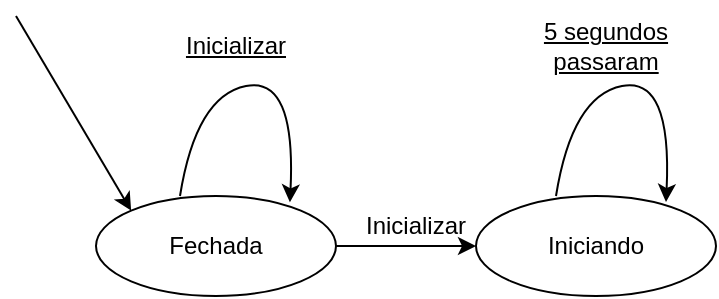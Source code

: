 <mxfile version="24.8.0">
  <diagram name="Página-1" id="PiB_Ao9HiB3DXxO0ZN6B">
    <mxGraphModel dx="880" dy="470" grid="1" gridSize="10" guides="1" tooltips="1" connect="1" arrows="1" fold="1" page="1" pageScale="1" pageWidth="827" pageHeight="1169" math="0" shadow="0">
      <root>
        <mxCell id="0" />
        <mxCell id="1" parent="0" />
        <mxCell id="7uerEuIGL3VEBpGPISK9-1" value="Fechada" style="ellipse;whiteSpace=wrap;html=1;" vertex="1" parent="1">
          <mxGeometry x="50" y="210" width="120" height="50" as="geometry" />
        </mxCell>
        <mxCell id="7uerEuIGL3VEBpGPISK9-2" value="" style="endArrow=classic;html=1;rounded=0;entryX=0;entryY=0;entryDx=0;entryDy=0;" edge="1" parent="1" target="7uerEuIGL3VEBpGPISK9-1">
          <mxGeometry width="50" height="50" relative="1" as="geometry">
            <mxPoint x="10" y="120" as="sourcePoint" />
            <mxPoint x="64" y="225" as="targetPoint" />
          </mxGeometry>
        </mxCell>
        <mxCell id="7uerEuIGL3VEBpGPISK9-3" value="" style="curved=1;endArrow=classic;html=1;rounded=0;exitX=0.35;exitY=0;exitDx=0;exitDy=0;exitPerimeter=0;entryX=0.808;entryY=0.063;entryDx=0;entryDy=0;entryPerimeter=0;" edge="1" parent="1" source="7uerEuIGL3VEBpGPISK9-1" target="7uerEuIGL3VEBpGPISK9-1">
          <mxGeometry width="50" height="50" relative="1" as="geometry">
            <mxPoint x="120" y="200" as="sourcePoint" />
            <mxPoint x="170" y="150" as="targetPoint" />
            <Array as="points">
              <mxPoint x="100" y="160" />
              <mxPoint x="150" y="150" />
            </Array>
          </mxGeometry>
        </mxCell>
        <mxCell id="7uerEuIGL3VEBpGPISK9-5" value="&lt;u&gt;Inicializar&lt;/u&gt;" style="text;html=1;align=center;verticalAlign=middle;whiteSpace=wrap;rounded=0;" vertex="1" parent="1">
          <mxGeometry x="90" y="120" width="60" height="30" as="geometry" />
        </mxCell>
        <mxCell id="7uerEuIGL3VEBpGPISK9-6" value="" style="endArrow=classic;html=1;rounded=0;exitX=1;exitY=0.5;exitDx=0;exitDy=0;entryX=0;entryY=0.5;entryDx=0;entryDy=0;" edge="1" parent="1" source="7uerEuIGL3VEBpGPISK9-1" target="7uerEuIGL3VEBpGPISK9-8">
          <mxGeometry width="50" height="50" relative="1" as="geometry">
            <mxPoint x="390" y="270" as="sourcePoint" />
            <mxPoint x="240" y="250" as="targetPoint" />
          </mxGeometry>
        </mxCell>
        <mxCell id="7uerEuIGL3VEBpGPISK9-7" value="Inicializar" style="text;html=1;align=center;verticalAlign=middle;whiteSpace=wrap;rounded=0;" vertex="1" parent="1">
          <mxGeometry x="180" y="210" width="60" height="30" as="geometry" />
        </mxCell>
        <mxCell id="7uerEuIGL3VEBpGPISK9-8" value="Iniciando" style="ellipse;whiteSpace=wrap;html=1;" vertex="1" parent="1">
          <mxGeometry x="240" y="210" width="120" height="50" as="geometry" />
        </mxCell>
        <mxCell id="7uerEuIGL3VEBpGPISK9-10" value="" style="curved=1;endArrow=classic;html=1;rounded=0;exitX=0.35;exitY=0;exitDx=0;exitDy=0;exitPerimeter=0;entryX=0.808;entryY=0.063;entryDx=0;entryDy=0;entryPerimeter=0;" edge="1" parent="1">
          <mxGeometry width="50" height="50" relative="1" as="geometry">
            <mxPoint x="280" y="210" as="sourcePoint" />
            <mxPoint x="335" y="213" as="targetPoint" />
            <Array as="points">
              <mxPoint x="288" y="160" />
              <mxPoint x="338" y="150" />
            </Array>
          </mxGeometry>
        </mxCell>
        <mxCell id="7uerEuIGL3VEBpGPISK9-11" value="&lt;u&gt;5 segundos passaram&lt;/u&gt;" style="text;html=1;align=center;verticalAlign=middle;whiteSpace=wrap;rounded=0;" vertex="1" parent="1">
          <mxGeometry x="270" y="120" width="70" height="30" as="geometry" />
        </mxCell>
      </root>
    </mxGraphModel>
  </diagram>
</mxfile>
